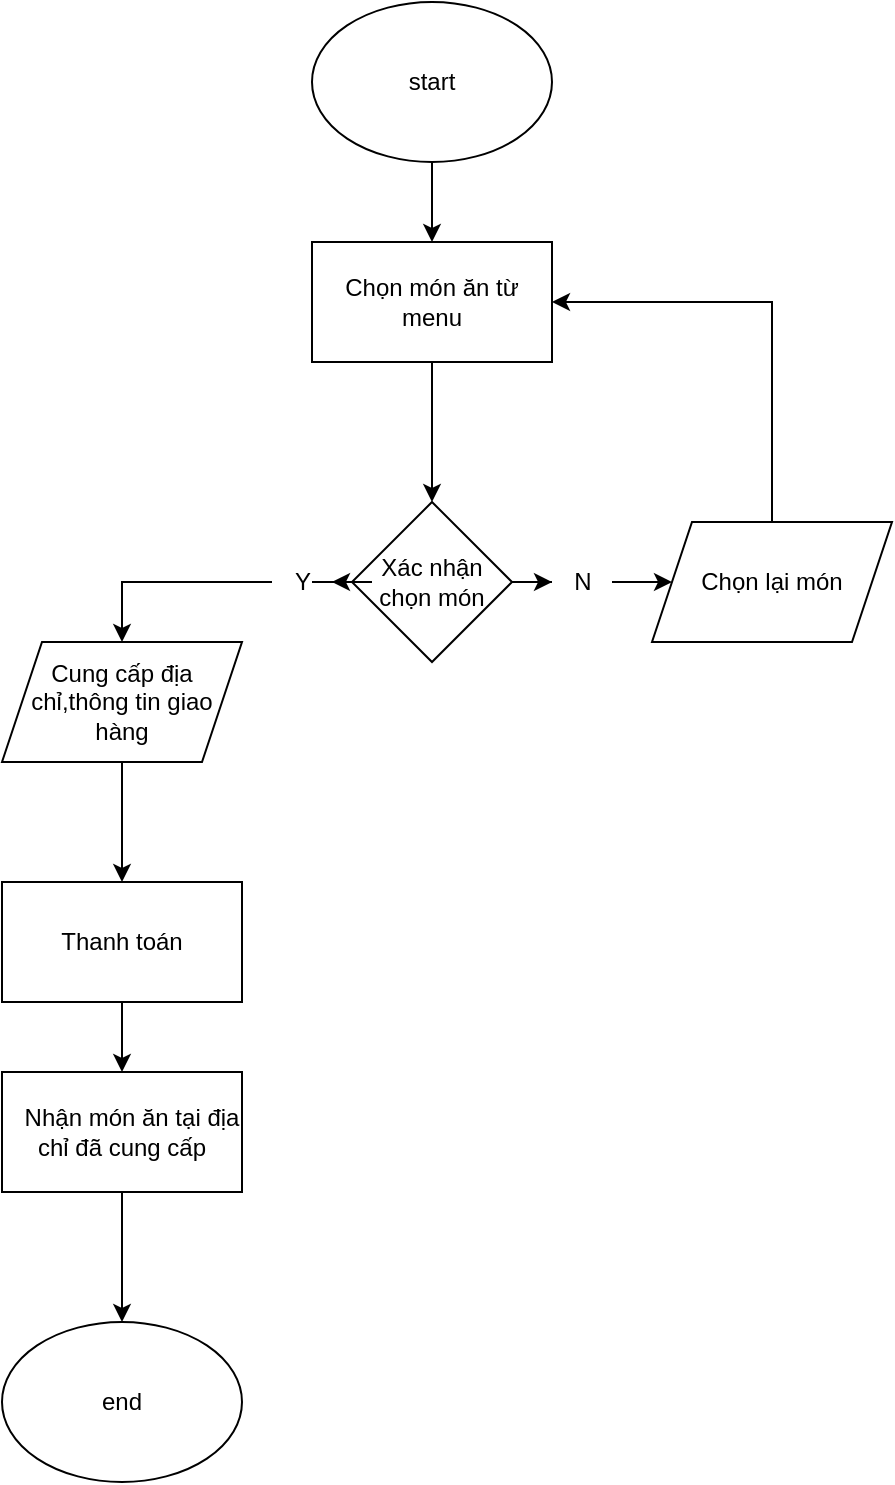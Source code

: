 <mxfile version="28.2.3">
  <diagram name="Trang-1" id="FHnisxPVvG0NzuaJt_NG">
    <mxGraphModel dx="1042" dy="527" grid="1" gridSize="10" guides="1" tooltips="1" connect="1" arrows="1" fold="1" page="1" pageScale="1" pageWidth="827" pageHeight="1169" math="0" shadow="0">
      <root>
        <mxCell id="0" />
        <mxCell id="1" parent="0" />
        <mxCell id="xlEnbBvbEmKkMg_4plet-5" value="" style="edgeStyle=orthogonalEdgeStyle;rounded=0;orthogonalLoop=1;jettySize=auto;html=1;" parent="1" source="xlEnbBvbEmKkMg_4plet-1" target="Qxmt5_sUUPpXOPk8A0IZ-1" edge="1">
          <mxGeometry relative="1" as="geometry">
            <mxPoint x="400" y="190" as="targetPoint" />
          </mxGeometry>
        </mxCell>
        <mxCell id="xlEnbBvbEmKkMg_4plet-1" value="start" style="ellipse;whiteSpace=wrap;html=1;" parent="1" vertex="1">
          <mxGeometry x="340" y="20" width="120" height="80" as="geometry" />
        </mxCell>
        <mxCell id="LwkcQNN0YSsaFECB714L-6" value="" style="edgeStyle=orthogonalEdgeStyle;rounded=0;orthogonalLoop=1;jettySize=auto;html=1;" parent="1" source="Qxmt5_sUUPpXOPk8A0IZ-1" target="LwkcQNN0YSsaFECB714L-5" edge="1">
          <mxGeometry relative="1" as="geometry">
            <mxPoint x="400" y="250" as="sourcePoint" />
          </mxGeometry>
        </mxCell>
        <mxCell id="LwkcQNN0YSsaFECB714L-8" value="" style="edgeStyle=orthogonalEdgeStyle;rounded=0;orthogonalLoop=1;jettySize=auto;html=1;" parent="1" source="Qxmt5_sUUPpXOPk8A0IZ-5" target="LwkcQNN0YSsaFECB714L-7" edge="1">
          <mxGeometry relative="1" as="geometry" />
        </mxCell>
        <mxCell id="LwkcQNN0YSsaFECB714L-10" value="" style="edgeStyle=orthogonalEdgeStyle;rounded=0;orthogonalLoop=1;jettySize=auto;html=1;" parent="1" source="Qxmt5_sUUPpXOPk8A0IZ-3" target="Qxmt5_sUUPpXOPk8A0IZ-7" edge="1">
          <mxGeometry relative="1" as="geometry">
            <mxPoint x="245" y="360" as="targetPoint" />
          </mxGeometry>
        </mxCell>
        <mxCell id="LwkcQNN0YSsaFECB714L-5" value="Xác nhận chọn món" style="rhombus;whiteSpace=wrap;html=1;" parent="1" vertex="1">
          <mxGeometry x="360" y="270" width="80" height="80" as="geometry" />
        </mxCell>
        <mxCell id="LwkcQNN0YSsaFECB714L-7" value="Chọn lại món" style="shape=parallelogram;perimeter=parallelogramPerimeter;whiteSpace=wrap;html=1;fixedSize=1;" parent="1" vertex="1">
          <mxGeometry x="510" y="280" width="120" height="60" as="geometry" />
        </mxCell>
        <mxCell id="LwkcQNN0YSsaFECB714L-12" value="" style="edgeStyle=orthogonalEdgeStyle;rounded=0;orthogonalLoop=1;jettySize=auto;html=1;exitX=0.5;exitY=1;exitDx=0;exitDy=0;" parent="1" source="Qxmt5_sUUPpXOPk8A0IZ-7" target="LwkcQNN0YSsaFECB714L-9" edge="1">
          <mxGeometry relative="1" as="geometry">
            <Array as="points" />
            <mxPoint x="240" y="470" as="targetPoint" />
          </mxGeometry>
        </mxCell>
        <mxCell id="Qxmt5_sUUPpXOPk8A0IZ-8" value="" style="edgeStyle=orthogonalEdgeStyle;rounded=0;orthogonalLoop=1;jettySize=auto;html=1;" edge="1" parent="1" source="Qxmt5_sUUPpXOPk8A0IZ-9" target="LwkcQNN0YSsaFECB714L-13">
          <mxGeometry relative="1" as="geometry">
            <mxPoint x="200" y="610" as="sourcePoint" />
          </mxGeometry>
        </mxCell>
        <mxCell id="LwkcQNN0YSsaFECB714L-9" value="Thanh toán" style="whiteSpace=wrap;html=1;" parent="1" vertex="1">
          <mxGeometry x="185" y="460" width="120" height="60" as="geometry" />
        </mxCell>
        <mxCell id="LwkcQNN0YSsaFECB714L-13" value="end" style="ellipse;whiteSpace=wrap;html=1;" parent="1" vertex="1">
          <mxGeometry x="185" y="680" width="120" height="80" as="geometry" />
        </mxCell>
        <mxCell id="LwkcQNN0YSsaFECB714L-14" value="" style="endArrow=classic;html=1;rounded=0;" parent="1" source="LwkcQNN0YSsaFECB714L-9" target="Qxmt5_sUUPpXOPk8A0IZ-9" edge="1">
          <mxGeometry width="50" height="50" relative="1" as="geometry">
            <mxPoint x="245" y="530" as="sourcePoint" />
            <mxPoint x="320" y="580" as="targetPoint" />
          </mxGeometry>
        </mxCell>
        <mxCell id="LwkcQNN0YSsaFECB714L-15" value="" style="endArrow=classic;html=1;rounded=0;" parent="1" source="LwkcQNN0YSsaFECB714L-7" target="Qxmt5_sUUPpXOPk8A0IZ-1" edge="1">
          <mxGeometry width="50" height="50" relative="1" as="geometry">
            <mxPoint x="390" y="400" as="sourcePoint" />
            <mxPoint x="450" y="220" as="targetPoint" />
            <Array as="points">
              <mxPoint x="570" y="170" />
            </Array>
          </mxGeometry>
        </mxCell>
        <mxCell id="Qxmt5_sUUPpXOPk8A0IZ-1" value="Chọn món ăn từ menu" style="rounded=0;whiteSpace=wrap;html=1;" vertex="1" parent="1">
          <mxGeometry x="340" y="140" width="120" height="60" as="geometry" />
        </mxCell>
        <mxCell id="Qxmt5_sUUPpXOPk8A0IZ-4" value="" style="edgeStyle=orthogonalEdgeStyle;rounded=0;orthogonalLoop=1;jettySize=auto;html=1;" edge="1" parent="1" source="LwkcQNN0YSsaFECB714L-5" target="Qxmt5_sUUPpXOPk8A0IZ-3">
          <mxGeometry relative="1" as="geometry">
            <mxPoint x="360" y="310" as="sourcePoint" />
            <mxPoint x="305" y="310" as="targetPoint" />
          </mxGeometry>
        </mxCell>
        <mxCell id="Qxmt5_sUUPpXOPk8A0IZ-3" value="Y" style="text;html=1;align=center;verticalAlign=middle;resizable=0;points=[];autosize=1;strokeColor=none;fillColor=none;" vertex="1" parent="1">
          <mxGeometry x="320" y="295" width="30" height="30" as="geometry" />
        </mxCell>
        <mxCell id="Qxmt5_sUUPpXOPk8A0IZ-6" value="" style="edgeStyle=orthogonalEdgeStyle;rounded=0;orthogonalLoop=1;jettySize=auto;html=1;" edge="1" parent="1" source="LwkcQNN0YSsaFECB714L-5" target="Qxmt5_sUUPpXOPk8A0IZ-5">
          <mxGeometry relative="1" as="geometry">
            <mxPoint x="440" y="310" as="sourcePoint" />
            <mxPoint x="510" y="310" as="targetPoint" />
          </mxGeometry>
        </mxCell>
        <mxCell id="Qxmt5_sUUPpXOPk8A0IZ-5" value="N" style="text;html=1;align=center;verticalAlign=middle;resizable=0;points=[];autosize=1;strokeColor=none;fillColor=none;" vertex="1" parent="1">
          <mxGeometry x="460" y="295" width="30" height="30" as="geometry" />
        </mxCell>
        <mxCell id="Qxmt5_sUUPpXOPk8A0IZ-7" value="Cung cấp địa chỉ,thông tin giao hàng" style="shape=parallelogram;perimeter=parallelogramPerimeter;whiteSpace=wrap;html=1;fixedSize=1;" vertex="1" parent="1">
          <mxGeometry x="185" y="340" width="120" height="60" as="geometry" />
        </mxCell>
        <mxCell id="Qxmt5_sUUPpXOPk8A0IZ-9" value="&amp;nbsp; &amp;nbsp;Nhận món ăn tại địa chỉ đã cung cấp" style="rounded=0;whiteSpace=wrap;html=1;" vertex="1" parent="1">
          <mxGeometry x="185" y="555" width="120" height="60" as="geometry" />
        </mxCell>
      </root>
    </mxGraphModel>
  </diagram>
</mxfile>
